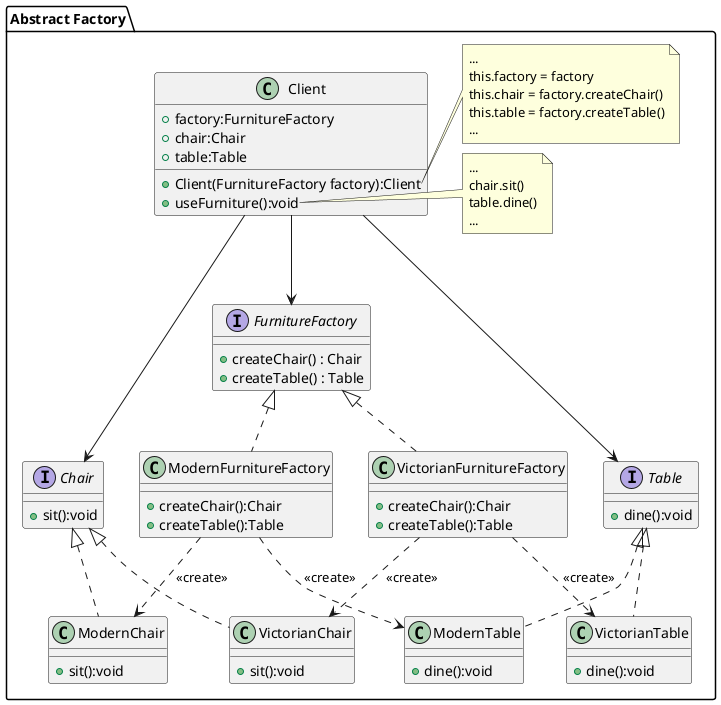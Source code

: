 @startuml AbstractFactory
package "Abstract Factory" {
    ' 提供一个接口来创建一系列相关或相互依赖的对象，并且无须指定它们的具体类。
    ' 抽象工厂接口
    interface FurnitureFactory {
        +createChair() : Chair 
        +createTable() : Table
    }

    ' 抽象产品接口
    interface Chair {
        +sit():void
    }

    interface Table {
        +dine():void 
    }

    ' 具体工厂 - Modern 风格
    class ModernFurnitureFactory implements FurnitureFactory {
        +createChair():Chair
        +createTable():Table 
    }

    ' 具体工厂 - Victorian 风格
    class VictorianFurnitureFactory implements FurnitureFactory {
        +createChair():Chair
        +createTable():Table 
    }

    ' 具体产品 - Modern 风格
    class ModernChair implements Chair {
        +sit():void
    }

    class ModernTable implements Table {
        +dine():void 
    }

    ' 具体产品 - Victorian 风格
    class VictorianChair implements Chair {
        +sit():void
    }

    class VictorianTable implements Table {
        +dine():void 
    }

    ' 客户端使用抽象工厂
    class Client {
        +factory:FurnitureFactory
        +chair:Chair 
        +table:Table 
        +Client(FurnitureFactory factory):Client
        +useFurniture():void
    }

    note right of Client::Client
    ...
    this.factory = factory
    this.chair = factory.createChair()
    this.table = factory.createTable()
    ...
    end note
    
    note right of Client::useFurniture
    ...
    chair.sit()
    table.dine()
    ...
    end note

    ' Client 与工厂和产品的关系 （关联 client持有对抽象接口的引用 没有所有权所以不是聚合或组合）
    Client --> FurnitureFactory
    Client --> Chair
    Client --> Table

    ' 表示具体工厂依赖于具体产品 （不持有引用 局部使用）
    ModernFurnitureFactory ..> ModernChair : <<create>>
    ModernFurnitureFactory ..> ModernTable : <<create>>
    VictorianFurnitureFactory ..> VictorianChair : <<create>>
    VictorianFurnitureFactory ..> VictorianTable : <<create>>
}

